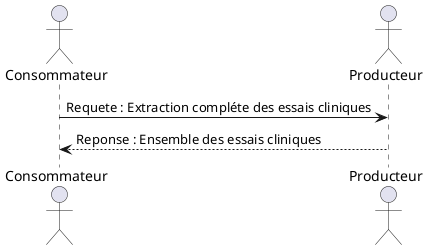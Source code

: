 @startuml flux1_1
actor Consommateur
actor Producteur
Consommateur -> Producteur: Requete : Extraction compléte des essais cliniques
Producteur --> Consommateur: Reponse : Ensemble des essais cliniques
@enduml

@startuml flux1_2
actor Consommateur
actor Producteur
Consommateur -> Producteur: Requete : Extraction  d'un essai clinique
Producteur --> Consommateur: Reponse : ResearchStudy + toutes les ressources liées
@enduml
